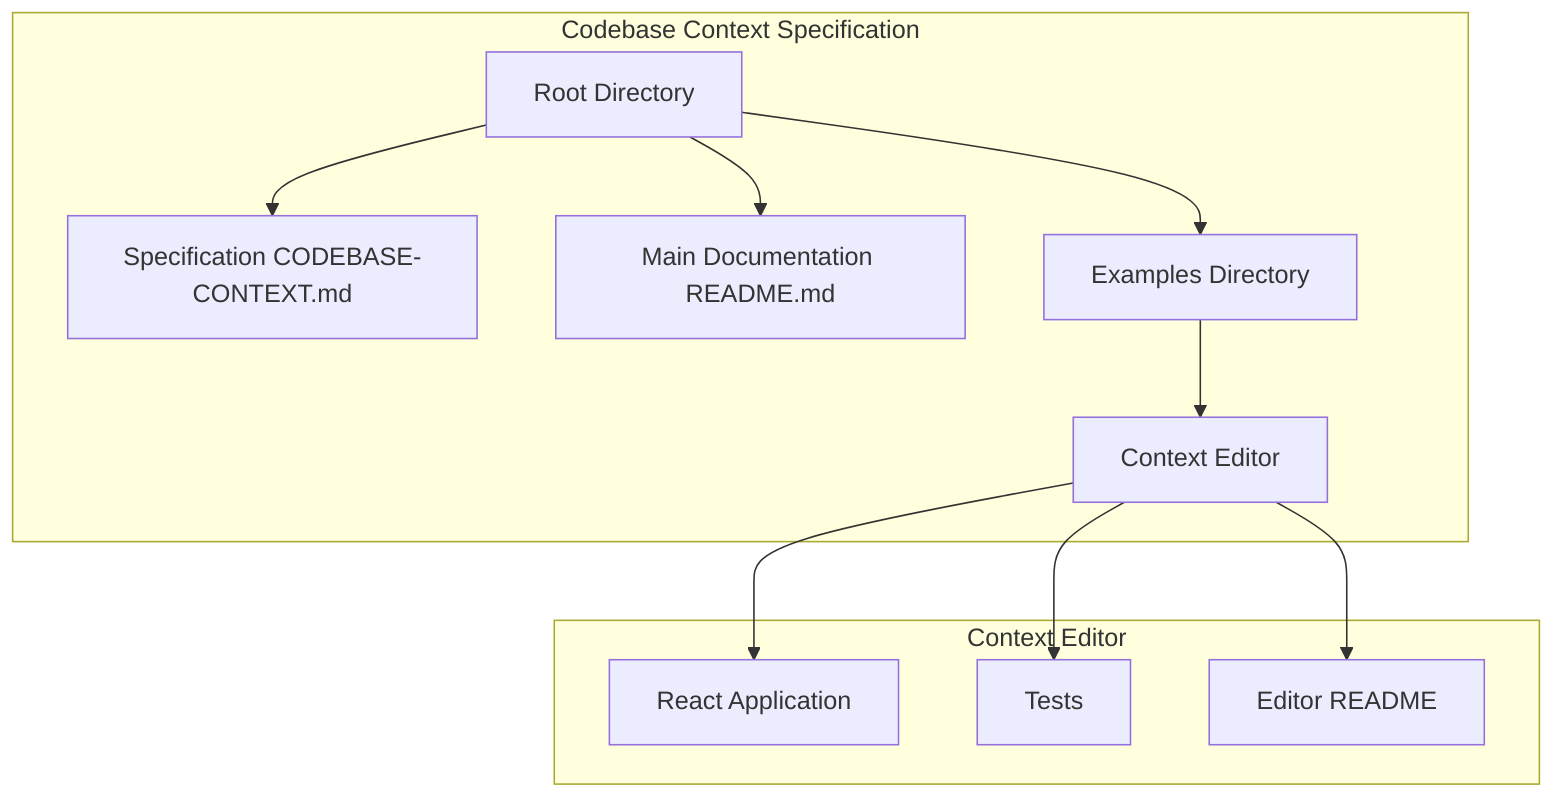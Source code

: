 graph TD
    subgraph "Codebase Context Specification"
        Root[Root Directory]
        Spec[Specification CODEBASE-CONTEXT.md]
        MainDoc[Main Documentation README.md]
        Examples[Examples Directory]
        Editor[Context Editor]
        
        Root --> Spec
        Root --> MainDoc
        Root --> Examples
        Examples --> Editor
    end

    subgraph "Context Editor"
        EditorApp[React Application]
        EditorTests[Tests]
        EditorREADME[Editor README]
        
        Editor --> EditorApp
        Editor --> EditorTests
        Editor --> EditorREADME
    end